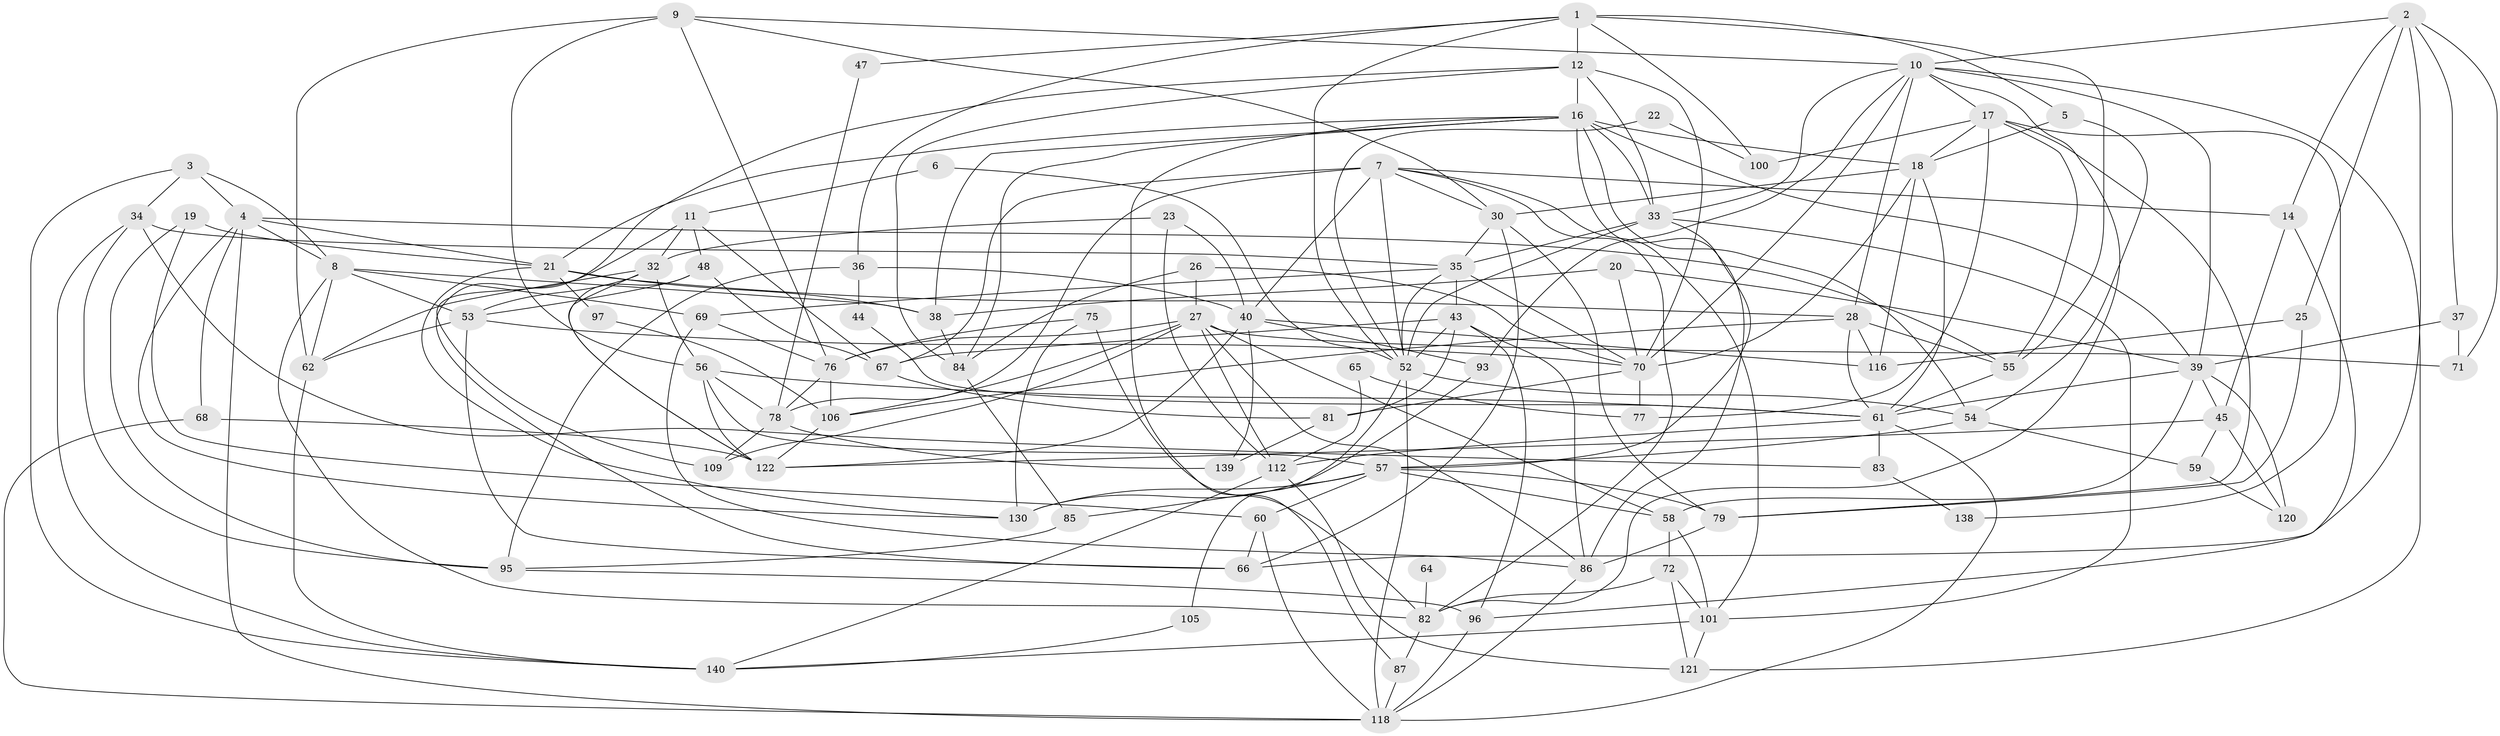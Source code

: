 // original degree distribution, {4: 0.2765957446808511, 3: 0.2695035460992908, 2: 0.12056737588652482, 5: 0.23404255319148937, 6: 0.05673758865248227, 7: 0.02127659574468085, 10: 0.0070921985815602835, 8: 0.014184397163120567}
// Generated by graph-tools (version 1.1) at 2025/41/03/06/25 10:41:54]
// undirected, 91 vertices, 225 edges
graph export_dot {
graph [start="1"]
  node [color=gray90,style=filled];
  1 [super="+13"];
  2 [super="+99"];
  3;
  4 [super="+29"];
  5;
  6;
  7 [super="+125"];
  8 [super="+134"];
  9 [super="+119"];
  10 [super="+114"];
  11 [super="+41"];
  12 [super="+88"];
  14 [super="+15"];
  16 [super="+135"];
  17 [super="+49"];
  18 [super="+31"];
  19;
  20;
  21 [super="+51"];
  22;
  23 [super="+24"];
  25;
  26;
  27 [super="+92"];
  28 [super="+103"];
  30 [super="+46"];
  32 [super="+42"];
  33 [super="+73"];
  34 [super="+80"];
  35 [super="+111"];
  36;
  37;
  38;
  39 [super="+127"];
  40 [super="+124"];
  43 [super="+90"];
  44;
  45 [super="+50"];
  47;
  48;
  52 [super="+123"];
  53 [super="+108"];
  54 [super="+115"];
  55 [super="+113"];
  56 [super="+141"];
  57 [super="+63"];
  58 [super="+89"];
  59;
  60 [super="+117"];
  61 [super="+94"];
  62 [super="+74"];
  64;
  65;
  66;
  67 [super="+102"];
  68;
  69;
  70 [super="+133"];
  71;
  72;
  75;
  76 [super="+136"];
  77;
  78 [super="+110"];
  79 [super="+129"];
  81 [super="+128"];
  82 [super="+104"];
  83;
  84 [super="+91"];
  85;
  86 [super="+98"];
  87;
  93;
  95 [super="+107"];
  96;
  97;
  100;
  101;
  105;
  106 [super="+132"];
  109;
  112 [super="+137"];
  116;
  118 [super="+126"];
  120;
  121;
  122 [super="+131"];
  130;
  138;
  139;
  140;
  1 -- 36;
  1 -- 47;
  1 -- 55;
  1 -- 100;
  1 -- 5;
  1 -- 52;
  1 -- 12;
  2 -- 14;
  2 -- 10;
  2 -- 66;
  2 -- 37;
  2 -- 71;
  2 -- 25;
  3 -- 4;
  3 -- 34;
  3 -- 140;
  3 -- 8;
  4 -- 118;
  4 -- 8;
  4 -- 130;
  4 -- 21;
  4 -- 68;
  4 -- 55;
  5 -- 18;
  5 -- 54;
  6 -- 52 [weight=2];
  6 -- 11;
  7 -- 101;
  7 -- 67;
  7 -- 40;
  7 -- 14;
  7 -- 78;
  7 -- 82;
  7 -- 52;
  7 -- 30;
  8 -- 38;
  8 -- 53;
  8 -- 69;
  8 -- 82;
  8 -- 62;
  9 -- 62;
  9 -- 56;
  9 -- 10;
  9 -- 76;
  9 -- 30;
  10 -- 82;
  10 -- 93;
  10 -- 17;
  10 -- 121;
  10 -- 28;
  10 -- 33;
  10 -- 39;
  10 -- 70;
  11 -- 32;
  11 -- 48 [weight=2];
  11 -- 67;
  11 -- 109;
  12 -- 66;
  12 -- 84;
  12 -- 16;
  12 -- 33;
  12 -- 70;
  14 -- 96;
  14 -- 45;
  16 -- 38;
  16 -- 18;
  16 -- 54;
  16 -- 87;
  16 -- 86;
  16 -- 33;
  16 -- 39;
  16 -- 84;
  16 -- 21;
  17 -- 77;
  17 -- 18;
  17 -- 100;
  17 -- 55;
  17 -- 138;
  17 -- 79;
  18 -- 30 [weight=2];
  18 -- 61;
  18 -- 116;
  18 -- 70;
  19 -- 60;
  19 -- 95;
  19 -- 21;
  20 -- 38;
  20 -- 39;
  20 -- 70;
  21 -- 38;
  21 -- 97;
  21 -- 130;
  21 -- 28;
  22 -- 52;
  22 -- 100;
  23 -- 112;
  23 -- 40;
  23 -- 32;
  25 -- 79;
  25 -- 116;
  26 -- 70;
  26 -- 84;
  26 -- 27;
  27 -- 86;
  27 -- 106;
  27 -- 112;
  27 -- 76 [weight=2];
  27 -- 71;
  27 -- 58;
  27 -- 109;
  28 -- 55 [weight=2];
  28 -- 116;
  28 -- 106;
  28 -- 61;
  30 -- 66;
  30 -- 79;
  30 -- 35;
  32 -- 56;
  32 -- 62;
  32 -- 122;
  32 -- 53;
  33 -- 101;
  33 -- 52;
  33 -- 35;
  33 -- 57;
  34 -- 140;
  34 -- 83;
  34 -- 95;
  34 -- 35;
  35 -- 52;
  35 -- 69;
  35 -- 43;
  35 -- 70;
  36 -- 95;
  36 -- 44;
  36 -- 40;
  37 -- 71;
  37 -- 39;
  38 -- 84;
  39 -- 45;
  39 -- 120;
  39 -- 61;
  39 -- 58;
  40 -- 93;
  40 -- 116;
  40 -- 139;
  40 -- 122;
  43 -- 52;
  43 -- 96;
  43 -- 67;
  43 -- 86;
  43 -- 81;
  44 -- 61;
  45 -- 120;
  45 -- 59;
  45 -- 122;
  47 -- 78;
  48 -- 122;
  48 -- 67;
  48 -- 53;
  52 -- 54;
  52 -- 105;
  52 -- 118;
  53 -- 66;
  53 -- 70;
  53 -- 62;
  54 -- 59;
  54 -- 57;
  55 -- 61;
  56 -- 57;
  56 -- 78;
  56 -- 122;
  56 -- 61;
  57 -- 130;
  57 -- 58;
  57 -- 85;
  57 -- 60;
  57 -- 79;
  58 -- 72;
  58 -- 101;
  59 -- 120;
  60 -- 66;
  60 -- 118;
  61 -- 118;
  61 -- 112;
  61 -- 83;
  62 -- 140;
  64 -- 82 [weight=2];
  65 -- 77;
  65 -- 112;
  67 -- 81;
  68 -- 118;
  68 -- 122;
  69 -- 86;
  69 -- 76;
  70 -- 81;
  70 -- 77;
  72 -- 101;
  72 -- 121;
  72 -- 82;
  75 -- 130;
  75 -- 76;
  75 -- 82;
  76 -- 78;
  76 -- 106;
  78 -- 139;
  78 -- 109;
  79 -- 86;
  81 -- 139;
  82 -- 87;
  83 -- 138;
  84 -- 85;
  85 -- 95;
  86 -- 118;
  87 -- 118;
  93 -- 130;
  95 -- 96;
  96 -- 118;
  97 -- 106;
  101 -- 121;
  101 -- 140;
  105 -- 140;
  106 -- 122;
  112 -- 140;
  112 -- 121;
}
